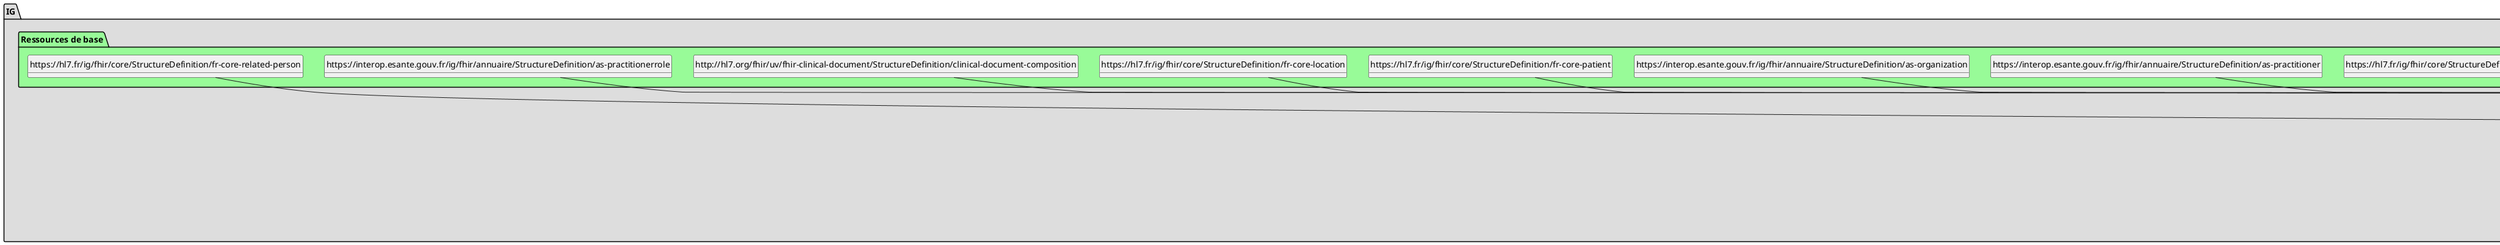 @startuml
set namespaceSeparator ?
hide circle
hide class fields

package IG #DDDDDD{

     package Profiles #DDDDDD{

        class Auteur{

             Auteur => [1..None]
             Auteur.roleFonctionnel => [0..1]
             Auteur.horodatageParticipation => [1..1]
             Auteur.auteur[x] => [1..1]
        } 

        class Consentement{

             Consentement => [None..None]
             Consentement.identifiantConsentement => [0..*]
             Consentement.typeConsentement => [1..1]
             Consentement.statutConsentement => [1..1]
        } 

        class DestinatairePrevu{

             DestinatairePrevu => [None..None]
             DestinatairePrevu.destinataire => [0..*]
        } 

        class DocumentDeReference{

             DocumentDeReference => [None..1]
             DocumentDeReference.typeReference => [1..1]
             DocumentDeReference.identifiantUniqueDocument => [1..1]
        } 

        class EnteteDocument{

             EnteteDocument => [1..1]
             EnteteDocument.identifiantUniqueDocument => [1..1]
             EnteteDocument.modeleDocument => [1..1]
             EnteteDocument.typeDocument => [1..1]
             EnteteDocument.titreDocument => [1..1]
             EnteteDocument.dateDeCreationDocument => [1..1]
             EnteteDocument.niveauConfidentialiteDocument => [1..1]
             EnteteDocument.languePrincipaleDocument => [1..1]
             EnteteDocument.identifiantLotDeVersionsDocument => [1..1]
             EnteteDocument.versionDocument => [1..1]
             EnteteDocument.statutDocument => [1..1]
             EnteteDocument.patient => [1..1]
             EnteteDocument.auteur => [1..*]
             EnteteDocument.operateurSaisie => [0..1]
             EnteteDocument.informateur => [0..*]
             EnteteDocument.structureConservation => [1..1]
             EnteteDocument.destinataire => [0..*]
             EnteteDocument.responsable => [1..1]
             EnteteDocument.validateur => [0..*]
             EnteteDocument.participant => [0..*]
             EnteteDocument.prescription => [0..*]
             EnteteDocument.evenement => [1..*]
             EnteteDocument.documentDeReference => [0..1]
             EnteteDocument.consentementAssocie => [0..*]
             EnteteDocument.priseEncharge => [1..1]
        } 

        class Evenement{

             Evenement => [1..None]
             Evenement.identifiantEvenement => [0..*]
             Evenement.codeEvenement => [0..1]
             Evenement.codeEvenement.id => [None..0]
             Evenement.codeEvenement.extension => [None..0]
             Evenement.codeEvenement.translation => [0..*]
             Evenement.dateHeureEvenement => [0..1]
             Evenement.executantEvenement => [0..1]
             Evenement.executantEvenement.roleFonctionnel => [0..1]
             Evenement.executantEvenement.dateHeureParticipation => [0..1]
             Evenement.executantEvenement.executant => [1..1]
        } 

        class Informateur{

             Informateur => [None..None]
             Informateur.informateur => [1..1]
        } 

        class OperateurSaisie{

             OperateurSaisie => [None..1]
             OperateurSaisie.dateSaisie => [1..1]
             OperateurSaisie.operateurSaisie => [1..1]
        } 

        class Participant{

             Participant => [None..None]
             Participant.typeParticipation => [1..1]
             Participant.roleFonctionnel => [0..1]
             Participant.dateDebutEtOuFinParticipation => [1..1]
             Participant.participant => [1..1]
        } 

        class Patient{

             Patient => [1..1]
             Patient.identifiantPatient => [1..*]
             Patient.adresse => [0..*]
             Patient.coordonneesTelecom => [0..*]
             Patient.personnePhysique => [1..1]
             Patient.personnePhysique.nomsPrenomsPatient => [1..1]
             Patient.personnePhysique.nomsPrenomsPatient.nom => [1..*]
             Patient.personnePhysique.nomsPrenomsPatient.nom.nomNaissance => [0..1]
             Patient.personnePhysique.nomsPrenomsPatient.nom.nomUtilise => [0..1]
             Patient.personnePhysique.nomsPrenomsPatient.prenom => [1..*]
             Patient.personnePhysique.nomsPrenomsPatient.prenom.listePrenoms => [0..1]
             Patient.personnePhysique.nomsPrenomsPatient.prenom.premierPrenom => [0..1]
             Patient.personnePhysique.nomsPrenomsPatient.prenom.prenomUtilise => [0..1]
             Patient.personnePhysique.sexe => [1..1]
             Patient.personnePhysique.dateNaissance => [1..1]
             Patient.personnePhysique.indicateurDeces => [0..1]
             Patient.personnePhysique.dateDeces => [0..1]
             Patient.personnePhysique.grossesseMultiple => [0..1]
             Patient.personnePhysique.numeroOrdreNaissance => [0..1]
             Patient.personnePhysique.representantPatient => [0..*]
             Patient.personnePhysique.representantPatient.adresse => [0..*]
             Patient.personnePhysique.representantPatient.coordonneesTelecom => [0..*]
             Patient.personnePhysique.representantPatient.personneRepresentantPatient => [0..1]
             Patient.personnePhysique.representantPatient.personneRepresentantPatient.nomsPrenomsRepresentantPatient => [1..1]
             Patient.personnePhysique.representantPatient.personneRepresentantPatient.nomsPrenomsRepresentantPatient.nom => [1..3]
             Patient.personnePhysique.representantPatient.personneRepresentantPatient.nomsPrenomsRepresentantPatient.prenom => [0..*]
             Patient.personnePhysique.representantPatient.structureRepresentantPatient => [0..1]
             Patient.personnePhysique.representantPatient.structureRepresentantPatient.identifiant => [0..1]
             Patient.personnePhysique.representantPatient.structureRepresentantPatient.nom => [0..1]
             Patient.personnePhysique.lieuNaissance => [0..1]
             Patient.personnePhysique.lieuNaissance.nomLieuNaissance => [0..1]
             Patient.personnePhysique.lieuNaissance.adresseLieuNaissance => [0..1]
             Patient.personnePhysique.lieuNaissance.CodeOfficielGeographiqueLieuNaissance => [0..1]
        } 

        class PersonneStructure{

             PersonneStructure => [None..None]
             PersonneStructure.personne => [0..1]
             PersonneStructure.personne.identifiantPersonne => [0..1]
             PersonneStructure.personne.professionRole => [0..1]
             PersonneStructure.personne.lien => [0..1]
             PersonneStructure.personne.adresse => [0..*]
             PersonneStructure.personne.coordonneesTelecom => [0..*]
             PersonneStructure.personne.IdentitePersonne => [0..1]
             PersonneStructure.personne.IdentitePersonne.nomPersonne => [1..*]
             PersonneStructure.personne.IdentitePersonne.prenomPersonne => [0..*]
             PersonneStructure.personne.IdentitePersonne.civilite => [0..1]
             PersonneStructure.personne.IdentitePersonne.titre => [0..1]
             PersonneStructure.structure => [0..1]
             PersonneStructure.structure.identifiantStructure => [0..1]
             PersonneStructure.structure.nomStructure => [0..1]
             PersonneStructure.structure.adresse => [0..*]
             PersonneStructure.structure.coordonneesTelecom => [0..*]
             PersonneStructure.structure.cadreExercice => [0..1]
        } 

        class PersonneStructureAuteur{

             PersonneStructureAuteur => [None..None]
             PersonneStructureAuteur.personne => [0..1]
             PersonneStructureAuteur.personne.identifiantPersonne => [1..*]
             PersonneStructureAuteur.personne.professionRole => [0..1]
             PersonneStructureAuteur.personne.adresse => [0..*]
             PersonneStructureAuteur.personne.coordonneesTelecom => [0..*]
             PersonneStructureAuteur.personne.IdentitePersonne => [1..1]
             PersonneStructureAuteur.personne.IdentitePersonne.nomPersonne => [1..*]
             PersonneStructureAuteur.personne.IdentitePersonne.prenomPersonne => [0..*]
             PersonneStructureAuteur.personne.IdentitePersonne.civilite => [0..1]
             PersonneStructureAuteur.personne.IdentitePersonne.titre => [0..1]
             PersonneStructureAuteur.structure => [0..1]
             PersonneStructureAuteur.structure.identifiantStructure => [0..1]
             PersonneStructureAuteur.structure.nomStructure => [0..1]
             PersonneStructureAuteur.structure.adresse => [0..*]
             PersonneStructureAuteur.structure.coordonneesTelecom => [0..*]
             PersonneStructureAuteur.structure.secteurActivite => [0..1]
        } 

        class Prescription{

             Prescription => [None..None]
             Prescription.identifiantPrescription => [1..1]
             Prescription.accessionNumber => [0..1]
        } 

        class PriseEncharge{

             PriseEncharge => [1..1]
             PriseEncharge.identifiantPriseEnCharge => [0..*]
             PriseEncharge.typePriseEnCharge => [0..1]
             PriseEncharge.dateDebutFinPriseEnCharge => [1..1]
             PriseEncharge.typeSortie => [0..1]
             PriseEncharge.responsablePriseEnCharge => [0..1]
             PriseEncharge.personneImpliqueePriseEnCharge => [0..*]
             PriseEncharge.personneImpliqueePriseEnCharge.typeParticipation => [1..1]
             PriseEncharge.personneImpliqueePriseEnCharge.dateDebutFinParticipation => [0..1]
             PriseEncharge.personneImpliqueePriseEnCharge.professionnelImplique => [1..1]
             PriseEncharge.lieuPriseEnCharge => [1..1]
             PriseEncharge.lieuPriseEnCharge.structure => [0..1]
             PriseEncharge.lieuPriseEnCharge.structure.identifiantStructure => [0..1]
             PriseEncharge.lieuPriseEnCharge.structure.nomStructure => [0..1]
             PriseEncharge.lieuPriseEnCharge.structure.adresse => [0..1]
             PriseEncharge.lieuPriseEnCharge.structure.coordonneesTelecom => [0..*]
             PriseEncharge.lieuPriseEnCharge.structure.secteurActivite => [0..1]
             PriseEncharge.lieuPriseEnCharge.structure.typeStructure => [0..1]
        } 

        class Responsable{

             Responsable => [1..1]
             Responsable.dateHeurePriseResponsabilite => [1..1]
             Responsable.responsable => [1..1]
        } 

        class StructureConservation{

             StructureConservation => [1..1]
             StructureConservation.structure => [1..1]
             StructureConservation.structure.identifiantStructure => [1..1]
             StructureConservation.structure.nomStructure => [0..1]
             StructureConservation.structure.coordonneesTelecom => [0..1]
             StructureConservation.structure.adresse => [0..1]
        } 

        class SystemeStructureAuteur{

             SystemeStructureAuteur => [None..None]
             SystemeStructureAuteur.systeme => [1..1]
             SystemeStructureAuteur.systeme.identifiantSysteme => [1..*]
             SystemeStructureAuteur.systeme.typeSysteme => [1..1]
             SystemeStructureAuteur.systeme.nomModeleSysteme => [1..1]
             SystemeStructureAuteur.systeme.nomSysteme => [1..1]
             SystemeStructureAuteur.structure => [1..1]
             SystemeStructureAuteur.structure.identifiantStructure => [1..1]
             SystemeStructureAuteur.structure.nomStructure => [1..1]
             SystemeStructureAuteur.structure.adresse => [0..*]
             SystemeStructureAuteur.structure.coordonneesTelecom => [0..*]
             SystemeStructureAuteur.structure.secteurActivite => [0..1]
        } 

        class Validateur{

             Validateur => [None..None]
             Validateur.dateHeureAttestationValidite => [1..1]
             Validateur.validateur => [1..1]
        } 

        class FrBundleDocument{

             Bundle.identifier => [1..None]
             Bundle.type => [None..None]
             Bundle.timestamp => [1..None]
             Bundle.entry => [7..None]
             Bundle.entry.fullUrl => [1..None]
             Bundle.entry:composition => [1..1]
             Bundle.entry:composition.resource => [None..None]
             Bundle.entry:patient => [1..1]
             Bundle.entry:patient.resource => [None..None]
             Bundle.entry:practitionerRole => [1..*]
             Bundle.entry:practitionerRole.resource => [None..None]
             Bundle.entry:practitioner => [1..*]
             Bundle.entry:practitioner.resource => [None..None]
             Bundle.entry:organization => [1..*]
             Bundle.entry:organization.resource => [None..None]
             Bundle.entry:device => [0..1]
             Bundle.entry:device.resource => [None..None]
             Bundle.entry:encounter => [1..*]
             Bundle.entry:encounter.resource => [None..None]
             Bundle.entry:location => [1..*]
             Bundle.entry:location.resource => [None..None]
             Bundle.entry:relatedPerson => [0..*]
             Bundle.entry:relatedPerson.resource => [None..None]
        } 

        class FrCompositionDocument{

             Composition.meta.profile => [None..None]
             Composition.meta.profile:canonical => [0..1]
             Composition.language => [1..None]
             Composition.extension => [1..None]
             Composition.extension:R5-Composition-version => <&plus>[1..None]
             Composition.extension:data-enterer => <&plus>[None..None]
             Composition.extension:data-enterer.extension => <&plus>[3..None]
             Composition.extension:data-enterer.extension:type => <&plus>[None..1]
             Composition.extension:data-enterer.extension:time => <&plus>[1..None]
             Composition.extension:data-enterer.extension:party => <&plus>[None..None]
             Composition.extension:data-enterer.extension:party.value[x] => <&plus>[None..None]
             Composition.extension:informant => <&plus>[None..None]
             Composition.extension:informant.extension:type => <&plus>[None..1]
             Composition.extension:informant.extension:party => <&plus>[None..None]
             Composition.extension:informant.extension:party.value[x] => <&plus>[None..None]
             Composition.extension:information-recipient => <&plus>[None..None]
             Composition.extension:information-recipient.extension:type => <&plus>[None..1]
             Composition.extension:information-recipient.extension:type.value[x] => <&plus>[None..None]
             Composition.extension:information-recipient.extension:party => <&plus>[None..None]
             Composition.extension:information-recipient.extension:party.value[x] => <&plus>[None..None]
             Composition.extension:participant => <&plus>[None..None]
             Composition.extension:participant.extension => <&plus>[3..None]
             Composition.extension:participant.extension:type => <&plus>[None..1]
             Composition.extension:participant.extension:type.value[x] => <&plus>[None..None]
             Composition.extension:participant.extension:function => <&plus>[None..1]
             Composition.extension:participant.extension:function.value[x] => <&plus>[None..None]
             Composition.extension:participant.extension:time => <&plus>[1..None]
             Composition.extension:participant.extension:party => <&plus>[None..None]
             Composition.extension:participant.extension:party.value[x] => <&plus>[None..None]
             Composition.identifier => [1..None]
             Composition.status => [None..None]
             Composition.type => [None..None]
             Composition.subject => [None..None]
             Composition.subject.reference => [1..None]
             Composition.encounter => [1..None]
             Composition.date => [None..None]
             Composition.author => [None..None]
             Composition.author.extension => [1..None]
             Composition.author.extension:time => <&plus>[1..1]
             Composition.title => [None..None]
             Composition.confidentiality => [1..None]
             Composition.attester => [1..None]
             Composition.attester:legal_attester => [1..None]
             Composition.attester:legal_attester.time => [1..None]
             Composition.attester:legal_attester.party => [1..None]
             Composition.attester:professional_attester => [None..None]
             Composition.attester:professional_attester.time => [1..None]
             Composition.attester:professional_attester.party => [1..None]
             Composition.custodian => [None..None]
             Composition.relatesTo => [1..None]
             Composition.relatesTo.target[x] => [None..None]
             Composition.relatesTo.target[x]:targetIdentifier => [None..None]
             Composition.relatesTo.target[x]:targetIdentifier.type => [1..None]
             Composition.relatesTo:replaced_document => [None..1]
             Composition.relatesTo:transformed_document => [0..1]
             Composition.relatesTo:transformed_document.code => [None..None]
             Composition.event => [1..None]
             Composition.event.code => [None..None]
             Composition.event.code:codeEvenement => [0..1]
             Composition.event.code:translation => [0..*]
             Composition.event.period => [None..None]
             Composition.event.detail => [None..1]
             Composition.section => [None..None]
        } 

        class FrAssignedAuthor{

             AssignedAuthor => [None..None]
             AssignedAuthor.nullFlavor => [None..0]
             AssignedAuthor.typeId.nullFlavor => [None..0]
             AssignedAuthor.typeId.assigningAuthorityName => [None..0]
             AssignedAuthor.typeId.displayable => [None..0]
             AssignedAuthor.classCode => [None..0]
             AssignedAuthor.id => [None..None]
             AssignedAuthor.id.nullFlavor => [None..0]
             AssignedAuthor.id.assigningAuthorityName => [None..0]
             AssignedAuthor.id.displayable => [None..0]
             AssignedAuthor.id.root => [1..None]
             AssignedAuthor.id.extension => [1..None]
             AssignedAuthor.sdtcIdentifiedBy => [None..0]
             AssignedAuthor.code => [None..None]
             AssignedAuthor.addr => [None..None]
             AssignedAuthor.telecom => [None..None]
             AssignedAuthor.assignedPerson => [None..None]
             AssignedAuthor.assignedAuthoringDevice => [None..None]
             AssignedAuthor.representedOrganization => [None..None]
        } 

        class FrAssignedCustodian{

             AssignedCustodian => [None..None]
             AssignedCustodian.typeId.nullFlavor => [None..0]
             AssignedCustodian.typeId.assigningAuthorityName => [None..0]
             AssignedCustodian.typeId.displayable => [None..0]
             AssignedCustodian.classCode => [None..0]
             AssignedCustodian.representedCustodianOrganization => [None..None]
        } 

        class FrAssignedEntity{

             AssignedEntity => [None..None]
             AssignedEntity.nullFlavor => [None..0]
             AssignedEntity.typeId.nullFlavor => [None..0]
             AssignedEntity.typeId.assigningAuthorityName => [None..0]
             AssignedEntity.typeId.displayable => [None..0]
             AssignedEntity.classCode => [None..0]
             AssignedEntity.id => [None..1]
             AssignedEntity.id.nullFlavor => [None..0]
             AssignedEntity.id.assigningAuthorityName => [None..0]
             AssignedEntity.id.displayable => [None..0]
             AssignedEntity.id.root => [1..None]
             AssignedEntity.id.extension => [1..None]
             AssignedEntity.sdtcIdentifiedBy => [None..0]
             AssignedEntity.code => [None..None]
             AssignedEntity.code.nullFlavor => [None..0]
             AssignedEntity.code.codeSystemVersion => [None..0]
             AssignedEntity.code.sdtcValueSet => [None..0]
             AssignedEntity.code.sdtcValueSetVersion => [None..0]
             AssignedEntity.addr => [None..None]
             AssignedEntity.telecom => [None..None]
             AssignedEntity.assignedPerson => [None..None]
             AssignedEntity.representedOrganization => [None..None]
             AssignedEntity.sdtcPatient => [None..0]
        } 

        class FrAssociatedEntity{

             AssociatedEntity => [None..None]
             AssociatedEntity.nullFlavor => [None..0]
             AssociatedEntity.typeId.nullFlavor => [None..0]
             AssociatedEntity.typeId.assigningAuthorityName => [None..0]
             AssociatedEntity.typeId.displayable => [None..0]
             AssociatedEntity.classCode => [None..None]
             AssociatedEntity.id => [None..None]
             AssociatedEntity.id.root => [None..None]
             AssociatedEntity.id.extension => [None..None]
             AssociatedEntity.sdtcIdentifiedBy => [None..0]
             AssociatedEntity.code => [None..None]
             AssociatedEntity.addr => [None..None]
             AssociatedEntity.telecom => [None..None]
             AssociatedEntity.associatedPerson => [None..None]
             AssociatedEntity.scopingOrganization => [None..None]
        } 

        class FrAuthenticator{

             Authenticator => [None..None]
             Authenticator.nullFlavor => [None..0]
             Authenticator.typeId.nullFlavor => [None..0]
             Authenticator.typeId.assigningAuthorityName => [None..0]
             Authenticator.typeId.displayable => [None..0]
             Authenticator.typeCode => [None..0]
             Authenticator.time => [None..None]
             Authenticator.time.value => [None..None]
             Authenticator.signatureCode => [None..None]
             Authenticator.signatureCode.sdtcValueSet => [None..0]
             Authenticator.signatureCode.sdtcValueSetVersion => [None..0]
             Authenticator.sdtcSignatureText => [None..0]
             Authenticator.assignedEntity => [None..None]
        } 

        class FrAuthor{

             Author => [None..None]
             Author.nullFlavor => [None..0]
             Author.typeId.nullFlavor => [None..0]
             Author.typeId.assigningAuthorityName => [None..0]
             Author.typeId.displayable => [None..0]
             Author.typeCode => [None..0]
             Author.contextControlCode => [None..0]
             Author.functionCode => [None..None]
             Author.functionCode.nullFlavor => [None..0]
             Author.functionCode.code => [1..None]
             Author.functionCode.codeSystem => [1..None]
             Author.functionCode.codeSystemVersion => [None..0]
             Author.functionCode.sdtcValueSet => [None..0]
             Author.functionCode.sdtcValueSetVersion => [None..0]
             Author.functionCode.originalText => [None..None]
             Author.time => [None..None]
             Author.time.value => [1..None]
             Author.assignedAuthor => [None..None]
        } 

        class FrAuthoringDevice{

             AuthoringDevice.typeId.nullFlavor => [None..0]
             AuthoringDevice.typeId.assigningAuthorityName => [None..0]
             AuthoringDevice.typeId.displayable => [None..0]
             AuthoringDevice.classCode => [None..0]
             AuthoringDevice.determinerCode => [None..0]
             AuthoringDevice.manufacturerModelName => [1..None]
             AuthoringDevice.softwareName => [1..None]
        } 

        class FrAuthorization{

             Authorization => [None..None]
             Authorization.typeId.nullFlavor => [None..0]
             Authorization.typeId.assigningAuthorityName => [None..0]
             Authorization.typeId.displayable => [None..0]
             Authorization.typeCode => [None..0]
             Authorization.consent => [None..None]
             Authorization.consent.id => [None..None]
             Authorization.consent.code => [1..None]
             Authorization.consent.statusCode.code => [None..None]
             Authorization.consent.statusCode.sdtcValueSet => [None..0]
             Authorization.consent.statusCode.sdtcValueSetVersion => [None..0]
        } 

        class FrClinicalDocument{

             ClinicalDocument => [None..None]
             ClinicalDocument.realmCode => [1..1]
             ClinicalDocument.typeId => [1..None]
             ClinicalDocument.templateId => [3..None]
             ClinicalDocument.id => [None..None]
             ClinicalDocument.code => [None..None]
             ClinicalDocument.title => [1..None]
             ClinicalDocument.effectiveTime => [None..None]
             ClinicalDocument.confidentialityCode => [None..None]
             ClinicalDocument.languageCode => [1..None]
             ClinicalDocument.setId => [1..None]
             ClinicalDocument.versionNumber => [1..None]
             ClinicalDocument.copyTime => [None..0]
             ClinicalDocument.recordTarget => [None..1]
             ClinicalDocument.author => [None..None]
             ClinicalDocument.dataEnterer => [None..None]
             ClinicalDocument.informant => [None..None]
             ClinicalDocument.custodian => [None..None]
             ClinicalDocument.informationRecipient => [None..None]
             ClinicalDocument.legalAuthenticator => [1..None]
             ClinicalDocument.authenticator => [None..None]
             ClinicalDocument.participant => [None..None]
             ClinicalDocument.inFulfillmentOf => [None..None]
             ClinicalDocument.documentationOf => [1..None]
             ClinicalDocument.relatedDocument => [None..1]
             ClinicalDocument.authorization => [None..None]
             ClinicalDocument.componentOf => [1..None]
        } 

        class FrComponentOf{

             ComponentOf => [None..None]
             ComponentOf.nullFlavor => [None..0]
             ComponentOf.typeId.nullFlavor => [None..0]
             ComponentOf.typeId.assigningAuthorityName => [None..0]
             ComponentOf.typeId.displayable => [None..0]
             ComponentOf.typeCode => [None..0]
             ComponentOf.encompassingEncounter => [None..None]
        } 

        class FrCustodian{

             Custodian.nullFlavor => [None..0]
             Custodian.typeId.nullFlavor => [None..0]
             Custodian.typeId.assigningAuthorityName => [None..0]
             Custodian.typeId.displayable => [None..0]
             Custodian.typeCode => [None..0]
             Custodian.assignedCustodian => [None..None]
        } 

        class FrDataEnterer{

             DataEnterer.nullFlavor => [None..0]
             DataEnterer.typeId.nullFlavor => [None..0]
             DataEnterer.typeId.assigningAuthorityName => [None..0]
             DataEnterer.typeId.displayable => [None..0]
             DataEnterer.typeCode => [None..0]
             DataEnterer.contextControlCode => [None..0]
             DataEnterer.time => [1..None]
             DataEnterer.time.value => [None..None]
             DataEnterer.assignedEntity => [None..None]
        } 

        class FrDocumentationOf{

             DocumentationOf.nullFlavor => [None..0]
             DocumentationOf.typeId.nullFlavor => [None..0]
             DocumentationOf.typeId.assigningAuthorityName => [None..0]
             DocumentationOf.typeId.displayable => [None..0]
             DocumentationOf.typeCode => [None..0]
             DocumentationOf.serviceEvent => [None..None]
        } 

        class FrEncompassingEncounter{

             EncompassingEncounter.typeId.nullFlavor => [None..0]
             EncompassingEncounter.typeId.assigningAuthorityName => [None..0]
             EncompassingEncounter.typeId.displayable => [None..0]
             EncompassingEncounter.classCode => [None..0]
             EncompassingEncounter.moodCode => [None..0]
             EncompassingEncounter.id => [None..None]
             EncompassingEncounter.code => [None..None]
             EncompassingEncounter.code.nullFlavor => [None..0]
             EncompassingEncounter.code.codeSystem => [1..None]
             EncompassingEncounter.code.codeSystemVersion => [None..0]
             EncompassingEncounter.code.displayName => [1..None]
             EncompassingEncounter.code.sdtcValueSet => [None..0]
             EncompassingEncounter.code.sdtcValueSetVersion => [None..0]
             EncompassingEncounter.effectiveTime => [None..None]
             EncompassingEncounter.sdtcAdmissionReferralSourceCode => [None..0]
             EncompassingEncounter.dischargeDispositionCode => [None..None]
             EncompassingEncounter.responsibleParty => [None..None]
             EncompassingEncounter.responsibleParty.nullFlavor => [None..0]
             EncompassingEncounter.responsibleParty.typeId.nullFlavor => [None..0]
             EncompassingEncounter.responsibleParty.typeId.assigningAuthorityName => [None..0]
             EncompassingEncounter.responsibleParty.typeId.displayable => [None..0]
             EncompassingEncounter.encounterParticipant => [None..None]
             EncompassingEncounter.location => [1..None]
             EncompassingEncounter.location.nullFlavor => [None..0]
             EncompassingEncounter.location.typeId.nullFlavor => [None..0]
             EncompassingEncounter.location.typeId.assigningAuthorityName => [None..0]
             EncompassingEncounter.location.typeId.displayable => [None..0]
             EncompassingEncounter.location.typeCode => [None..0]
             EncompassingEncounter.location.healthCareFacility => [None..None]
        } 

        class FrEncounterParticipant{

             EncounterParticipant.typeId.nullFlavor => [None..0]
             EncounterParticipant.typeId.assigningAuthorityName => [None..0]
             EncounterParticipant.typeId.displayable => [None..0]
             EncounterParticipant.typeCode => [None..None]
             EncounterParticipant.time => [None..None]
             EncounterParticipant.assignedEntity => [1..None]
        } 

        class FrHealthCareFacility{

             HealthCareFacility.nullFlavor => [None..0]
             HealthCareFacility.typeId.nullFlavor => [None..0]
             HealthCareFacility.typeId.assigningAuthorityName => [None..0]
             HealthCareFacility.typeId.displayable => [None..0]
             HealthCareFacility.classCode => [None..0]
             HealthCareFacility.id => [None..0]
             HealthCareFacility.sdtcIdentifiedBy => [None..0]
             HealthCareFacility.code => [1..None]
             HealthCareFacility.code.nullFlavor => [None..0]
             HealthCareFacility.code.code => [1..None]
             HealthCareFacility.code.codeSystem => [1..None]
             HealthCareFacility.code.codeSystemVersion => [None..0]
             HealthCareFacility.code.displayName => [1..None]
             HealthCareFacility.code.sdtcValueSet => [None..0]
             HealthCareFacility.code.sdtcValueSetVersion => [None..0]
             HealthCareFacility.code.translation => [None..1]
             HealthCareFacility.code.translation.nullFlavor => [None..0]
             HealthCareFacility.code.translation.code => [1..None]
             HealthCareFacility.code.translation.codeSystem => [1..None]
             HealthCareFacility.code.translation.codeSystemVersion => [None..0]
             HealthCareFacility.code.translation.displayName => [1..None]
             HealthCareFacility.code.translation.sdtcValueSet => [None..0]
             HealthCareFacility.code.translation.sdtcValueSetVersion => [None..0]
             HealthCareFacility.location => [None..None]
        } 

        class FrInFulfillmentOf{

             InFulfillmentOf.typeId.nullFlavor => [None..0]
             InFulfillmentOf.typeId.assigningAuthorityName => [None..0]
             InFulfillmentOf.typeId.displayable => [None..0]
             InFulfillmentOf.typeCode => [None..0]
             InFulfillmentOf.order => [None..None]
        } 

        class FrInformant{

             Informant.nullFlavor => [None..0]
             Informant.typeId.nullFlavor => [None..0]
             Informant.typeId.assigningAuthorityName => [None..0]
             Informant.typeId.displayable => [None..0]
             Informant.typeCode => [None..0]
             Informant.contextControlCode => [None..0]
             Informant.assignedEntity => [None..None]
             Informant.relatedEntity => [None..None]
        } 

        class FrInformationRecipient{

             InformationRecipient.nullFlavor => [None..0]
             InformationRecipient.typeId.nullFlavor => [None..0]
             InformationRecipient.typeId.assigningAuthorityName => [None..0]
             InformationRecipient.typeId.displayable => [None..0]
             InformationRecipient.typeCode => [None..0]
             InformationRecipient.intendedRecipient => [None..None]
        } 

        class FrIntendedRecipient{

             IntendedRecipient.typeId.nullFlavor => [None..0]
             IntendedRecipient.typeId.assigningAuthorityName => [None..0]
             IntendedRecipient.typeId.displayable => [None..0]
             IntendedRecipient.classCode => [None..0]
             IntendedRecipient.id => [None..None]
             IntendedRecipient.id.assigningAuthorityName => [None..0]
             IntendedRecipient.id.displayable => [None..0]
             IntendedRecipient.id.root => [1..None]
             IntendedRecipient.id.extension => [1..None]
             IntendedRecipient.addr => [None..None]
             IntendedRecipient.telecom => [None..None]
             IntendedRecipient.informationRecipient => [None..None]
             IntendedRecipient.receivedOrganization => [None..None]
             IntendedRecipient.receivedOrganization.id.assigningAuthorityName => [None..0]
             IntendedRecipient.receivedOrganization.id.displayable => [None..0]
             IntendedRecipient.receivedOrganization.id.root => [None..None]
        } 

        class FrLegalAuthenticator{

             LegalAuthenticator.nullFlavor => [None..0]
             LegalAuthenticator.typeId.nullFlavor => [None..0]
             LegalAuthenticator.typeId.assigningAuthorityName => [None..0]
             LegalAuthenticator.typeId.displayable => [None..0]
             LegalAuthenticator.typeCode => [None..0]
             LegalAuthenticator.contextControlCode => [None..0]
             LegalAuthenticator.time => [None..None]
             LegalAuthenticator.time.value => [None..None]
             LegalAuthenticator.signatureCode => [None..None]
             LegalAuthenticator.signatureCode.sdtcValueSet => [None..0]
             LegalAuthenticator.signatureCode.sdtcValueSetVersion => [None..0]
             LegalAuthenticator.sdtcSignatureText => [None..0]
             LegalAuthenticator.assignedEntity => [None..None]
             LegalAuthenticator.assignedEntity.code => [None..None]
        } 

        class FrName{

             fr-core-name => [None..None]
             fr-core-name.nullFlavor => [None..0]
             fr-core-name.use => [None..0]
             fr-core-name.item.delimiter => [None..0]
             fr-core-name.item.xmlText => [None..0]
             fr-core-name.validTime => [None..0]
        } 

        class FrOrder{

             Order.nullFlavor => [None..0]
             Order.typeId.nullFlavor => [None..0]
             Order.typeId.assigningAuthorityName => [None..0]
             Order.typeId.displayable => [None..0]
             Order.classCode => [None..0]
             Order.moodCode => [None..0]
             Order.id => [None..None]
             Order.id.nullFlavor => [None..0]
             Order.id.assigningAuthorityName => [None..0]
             Order.id.displayable => [None..0]
             Order.id.root => [1..None]
             Order.id.extension => [None..None]
             Order.code => [None..0]
             Order.priorityCode => [None..0]
        } 

        class FrParentDocument{

             ParentDocument.nullFlavor => [None..0]
             ParentDocument.id => [None..1]
             ParentDocument.id.nullFlavor => [None..0]
             ParentDocument.id.assigningAuthorityName => [None..0]
             ParentDocument.id.displayable => [None..0]
             ParentDocument.id.root => [1..None]
             ParentDocument.id.extension => [None..None]
        } 

        class FrParticipant{

             Participant1.typeId.nullFlavor => [None..0]
             Participant1.typeId.assigningAuthorityName => [None..0]
             Participant1.typeId.displayable => [None..0]
             Participant1.typeCode => [None..None]
             Participant1.contextControlCode => [None..0]
             Participant1.functionCode => [None..None]
             Participant1.functionCode.nullFlavor => [None..0]
             Participant1.functionCode.code => [1..None]
             Participant1.functionCode.codeSystem => [1..None]
             Participant1.functionCode.codeSystemVersion => [None..0]
             Participant1.functionCode.sdtcValueSet => [None..0]
             Participant1.functionCode.sdtcValueSetVersion => [None..0]
             Participant1.functionCode.originalText => [None..None]
             Participant1.time => [1..None]
             Participant1.time.operator => [None..0]
             Participant1.time.low => [None..None]
             Participant1.time.center => [None..0]
             Participant1.time.width => [None..0]
             Participant1.time.high => [None..None]
             Participant1.associatedEntity => [None..None]
        } 

        class FrPatientRole{

             PatientRole.nullFlavor => [None..0]
             PatientRole.realmCode => [None..0]
             PatientRole.typeId => [None..0]
             PatientRole.templateId => [None..0]
             PatientRole.classCode => [None..0]
             PatientRole.id => [None..None]
             PatientRole.id.nullFlavor => [None..0]
             PatientRole.id.assigningAuthorityName => [None..0]
             PatientRole.id.displayable => [None..0]
             PatientRole.id.root => [1..None]
             PatientRole.id.extension => [None..None]
             PatientRole.sdtcIdentifiedBy => [None..0]
             PatientRole.addr => [None..None]
             PatientRole.telecom => [None..None]
             PatientRole.patient => [1..None]
             PatientRole.providerOrganization => [None..0]
        } 

        class FrPatient{

             Patient.nullFlavor => [None..0]
             Patient.typeId.nullFlavor => [None..0]
             Patient.typeId.assigningAuthorityName => [None..0]
             Patient.typeId.displayable => [None..0]
             Patient.determinerCode => [None..0]
             Patient.name => [1..1]
             Patient.name.nullFlavor => [None..0]
             Patient.administrativeGenderCode => [1..None]
             Patient.birthTime => [1..None]
             Patient.sdtcDeceasedInd => [None..None]
             Patient.sdtcDeceasedTime => [None..None]
             Patient.sdtcMultipleBirthInd => [None..None]
             Patient.sdtcMultipleBirthOrderNumber => [None..None]
             Patient.maritalStatusCode => [None..0]
             Patient.religiousAffiliationCode => [None..0]
             Patient.raceCode => [None..0]
             Patient.sdtcRaceCode => [None..0]
             Patient.ethnicGroupCode => [None..0]
             Patient.sdtcEthnicGroupCode => [None..0]
             Patient.guardian => [None..None]
             Patient.birthplace => [None..None]
             Patient.languageCommunication => [None..0]
        } 

        class FrPerformer{

             Performer1.typeId.nullFlavor => [None..0]
             Performer1.typeId.assigningAuthorityName => [None..0]
             Performer1.typeId.displayable => [None..0]
             Performer1.typeCode => [None..None]
             Performer1.functionCode => [None..None]
             Performer1.time => [None..None]
             Performer1.assignedEntity => [None..None]
             Performer1.assignedEntity.code => [None..None]
        } 

        class FrAssignedPerson{

             Person.nullFlavor => [None..0]
             Person.typeId.nullFlavor => [None..0]
             Person.typeId.assigningAuthorityName => [None..0]
             Person.typeId.displayable => [None..0]
             Person.classCode => [None..0]
             Person.determinerCode => [None..0]
             Person.name => [1..1]
             Person.name.item.family => [1..1]
             Person.name.item.given => [None..1]
             Person.name.item.prefix => [None..1]
             Person.name.item.suffix => [None..1]
             Person.sdtcDesc => [None..0]
             Person.sdtcAsPatientRelationship => [None..0]
        } 

        class FrRecordTarget{

             RecordTarget.nullFlavor => [None..0]
             RecordTarget.typeId.nullFlavor => [None..0]
             RecordTarget.typeId.assigningAuthorityName => [None..0]
             RecordTarget.typeId.displayable => [None..0]
             RecordTarget.typeCode => [None..0]
             RecordTarget.contextControlCode => [None..0]
             RecordTarget.patientRole => [None..None]
        } 

        class FrRelatedDocument{

             RelatedDocument.typeId.nullFlavor => [None..0]
             RelatedDocument.typeId.assigningAuthorityName => [None..0]
             RelatedDocument.typeId.displayable => [None..0]
             RelatedDocument.typeCode => [None..None]
             RelatedDocument.parentDocument => [None..None]
        } 

        class FrRelatedEntity{

             RelatedEntity.nullFlavor => [None..0]
             RelatedEntity.typeId.nullFlavor => [None..0]
             RelatedEntity.typeId.assigningAuthorityName => [None..0]
             RelatedEntity.typeId.displayable => [None..0]
             RelatedEntity.classCode => [None..None]
             RelatedEntity.code => [None..None]
             RelatedEntity.code.nullFlavor => [None..0]
             RelatedEntity.code.code => [1..None]
             RelatedEntity.code.codeSystem => [1..None]
             RelatedEntity.code.codeSystemVersion => [None..0]
             RelatedEntity.code.displayName => [1..None]
             RelatedEntity.code.sdtcValueSet => [None..0]
             RelatedEntity.code.sdtcValueSetVersion => [None..0]
             RelatedEntity.addr => [None..None]
             RelatedEntity.telecom => [1..None]
             RelatedEntity.relatedPerson => [1..None]
        } 

        class FrRepresentedCustodianOrganization{

             CustodianOrganization.typeId.nullFlavor => [None..0]
             CustodianOrganization.typeId.assigningAuthorityName => [None..0]
             CustodianOrganization.typeId.displayable => [None..0]
             CustodianOrganization.classCode => [None..0]
             CustodianOrganization.determinerCode => [None..0]
             CustodianOrganization.id => [None..1]
             CustodianOrganization.id.root => [None..None]
             CustodianOrganization.id.extension => [None..None]
             CustodianOrganization.name => [None..None]
             CustodianOrganization.telecom => [None..None]
             CustodianOrganization.sdtcTelecom => [None..0]
             CustodianOrganization.addr => [None..None]
        } 

        class FrRepresentedOrganization{

             Organization.typeId.nullFlavor => [None..0]
             Organization.typeId.assigningAuthorityName => [None..0]
             Organization.typeId.displayable => [None..0]
             Organization.classCode => [None..0]
             Organization.determinerCode => [None..0]
             Organization.id => [None..None]
             Organization.name => [None..None]
             Organization.telecom => [None..None]
             Organization.addr => [None..None]
             Organization.standardIndustryClassCode => [None..None]
             Organization.standardIndustryClassCode.nullFlavor => [None..0]
             Organization.standardIndustryClassCode.code => [None..None]
        } 

        class FrServiceEvent{

             ServiceEvent => [None..None]
             ServiceEvent.nullFlavor => [None..0]
             ServiceEvent.typeId.nullFlavor => [None..0]
             ServiceEvent.typeId.assigningAuthorityName => [None..0]
             ServiceEvent.typeId.displayable => [None..0]
             ServiceEvent.classCode => [None..0]
             ServiceEvent.moodCode => [None..0]
             ServiceEvent.id => [None..None]
             ServiceEvent.code => [None..None]
             ServiceEvent.code.nullFlavor => [None..0]
             ServiceEvent.code.code => [1..None]
             ServiceEvent.code.codeSystem => [1..None]
             ServiceEvent.code.codeSystemVersion => [None..0]
             ServiceEvent.code.displayName => [1..None]
             ServiceEvent.code.sdtcValueSet => [None..0]
             ServiceEvent.code.sdtcValueSetVersion => [None..0]
             ServiceEvent.code.translation => [None..None]
             ServiceEvent.code.translation.nullFlavor => [None..0]
             ServiceEvent.code.translation.codeSystemVersion => [None..0]
             ServiceEvent.code.translation.sdtcValueSet => [None..0]
             ServiceEvent.code.translation.sdtcValueSetVersion => [None..0]
             ServiceEvent.code.translation.qualifier => [None..None]
             ServiceEvent.effectiveTime => [None..None]
             ServiceEvent.effectiveTime.nullFlavor => [None..0]
             ServiceEvent.effectiveTime.operator => [None..0]
             ServiceEvent.effectiveTime.low => [1..None]
             ServiceEvent.effectiveTime.center => [None..0]
             ServiceEvent.effectiveTime.width => [None..0]
             ServiceEvent.effectiveTime.high => [None..None]
             ServiceEvent.performer => [None..1]
             ServiceEvent.performer.nullFlavor => [None..0]
             ServiceEvent.performer.typeCode => [None..None]
        } 

        class FrDeviceDocument{

             Device.identifier => [1..None]
             Device.deviceName.name => [None..None]
             Device.deviceName.type => [None..None]
             Device.type => [None..None]
             Device.owner => [1..None]
        } 

        class FrEncounterDocument{

             Encounter.type => [None..None]
             Encounter.participant => [None..None]
             Encounter.participant:responsibleParty => [0..1]
             Encounter.participant:responsibleParty.type => [None..None]
             Encounter.participant:responsibleParty.type.coding.system => [None..None]
             Encounter.participant:responsibleParty.type.coding.code => [None..None]
             Encounter.participant:responsibleParty.individual => [1..None]
             Encounter.participant:encounterParticipant => [0..*]
             Encounter.participant:encounterParticipant.type => [None..None]
             Encounter.participant:encounterParticipant.individual => [1..None]
             Encounter.period => [None..None]
             Encounter.hospitalization.dischargeDisposition => [None..None]
             Encounter.hospitalization.dischargeDisposition.coding.system => [None..None]
             Encounter.location => [1..1]
             Encounter.location.location => [None..None]
        } 

        class HumanNameDocument{

             HumanName.family => [1..None]
             HumanName.given => [None..1]
             HumanName.prefix => [None..None]
             HumanName.suffix => [None..1]
        } 

        class FrLocationDocument{

             Location.type.coding => [1..None]
             Location.type.coding:code => [1..1]
             Location.type.coding:code.code => [None..None]
             Location.type.coding:translation => [0..1]
             Location.type.coding:translation.code => [None..None]
        } 

        class FrOrganizationDocument{

             Organization.identifier => [None..None]
             Organization.type:standardIndustryClassCode => [0..1]
        } 

        class FrPatientDocument{

             Patient => [None..None]
        } 

        class FrPatientINSDocument{

             Patient.name:usualName => [None..None]
             Patient.name:usualName.family => [None..None]
             Patient.name:usualName.given => [None..1]
             Patient.name:officialName => [None..None]
             Patient.name:officialName.extension:birth-list-given-name => <&plus>[None..None]
             Patient.name:officialName.family => [None..None]
             Patient.name:officialName.given => [None..None]
             Patient.contact.relationship:Role => [None..None]
             Patient.contact.relationship:RelationType => [None..None]
             Patient.contact.name => [1..None]
             Patient.generalPractitioner => [None..None]
        } 

        class FrPractitionerDocument{

             Practitioner.identifier => [1..None]
             Practitioner.name => [1..1]
             Practitioner.qualification:savoirFaire => [None..None]
             Practitioner.qualification:savoirFaire/professionMedecin => [0..1]
             Practitioner.qualification:savoirFaire/professionMedecin.code.coding => [None..None]
             Practitioner.qualification:savoirFaire/professionMedecin.code.coding:savoirFaire => [0..1]
             Practitioner.qualification:savoirFaire/professionMedecin.code.coding:typeSavoirFaire => [0..1]
             Practitioner.qualification:savoirFaire/professionPharmacien => [0..1]
             Practitioner.qualification:savoirFaire/professionPharmacien.code.coding => [None..None]
             Practitioner.qualification:savoirFaire/professionPharmacien.code.coding:savoirFaire => [0..1]
             Practitioner.qualification:savoirFaire/professionPharmacien.code.coding:typeSavoirFaire => [0..1]
             Practitioner.qualification:savoirFaire/professionChirurgienDentiste => [0..1]
             Practitioner.qualification:savoirFaire/professionChirurgienDentiste.code.coding => [None..None]
             Practitioner.qualification:savoirFaire/professionChirurgienDentiste.code.coding:savoirFaire => [0..1]
             Practitioner.qualification:savoirFaire/professionChirurgienDentiste.code.coding:typeSavoirFaire => [0..1]
             Practitioner.qualification:savoirFaire/professionInfirmier => [0..1]
             Practitioner.qualification:savoirFaire/professionInfirmier.code.coding => [None..None]
             Practitioner.qualification:savoirFaire/professionInfirmier.code.coding:savoirFaire => [0..1]
             Practitioner.qualification:savoirFaire/professionInfirmier.code.coding:typeSavoirFaire => [0..1]
             Practitioner.qualification:role => [0..1]
             Practitioner.qualification:role.code.coding => [None..None]
        } 

        class FrPractitionerRoleDocument{

             PractitionerRole.practitioner => [None..None]
             PractitionerRole.organization => [None..None]
             PractitionerRole.code:functionCode => [0..1]
             PractitionerRole.code:functionCode.coding => [None..None]
             PractitionerRole.code:classCode => [0..1]
             PractitionerRole.code:classCode.coding.code => [None..None]
             PractitionerRole.code:typeCode => [0..1]
             PractitionerRole.code:typeCode.coding => [None..None]
        } 

        class FrRelatedPersonDocument{

             RelatedPerson.relationship:Role => [None..None]
             RelatedPerson.relationship:Role.coding.code => [None..None]
             RelatedPerson.relationship:Role.coding.display => [None..None]
             RelatedPerson.relationship:RelationType => [None..1]
             RelatedPerson.name => [1..1]
         }

     }
     package extension #paleturquoise {

     FrCompositionDocument -[#black,dashed,thickness=2]-> FrAuthorTimeExtension

        class FrAuthorTimeExtension{

          Extension.extension => [None..0]
          Extension.url => [None..None]
          Extension.value[x] => [None..None]
         }
     }
     package valueset #PaleVioletRed{

        class FRValueSetParticipationType  

     FrCompositionDocument -[#black,dotted,thickness=2]-> FRValueSetParticipationType

        class FRValueSetCategorieEtablissement  

     FrLocationDocument -[#black,dotted,thickness=2]-> FRValueSetCategorieEtablissement

        class FRValueSetPatientContactRole  

     FrPatientINSDocument -[#black,dotted,thickness=2]-> FRValueSetPatientContactRole

        class FRValueSetSavoirFaireProfessionMedecin  

     FrPractitionerDocument -[#black,dotted,thickness=2]-> FRValueSetSavoirFaireProfessionMedecin

        class FRValueSetTypeSavoirFaireProfessionMedecin  

     FrPractitionerDocument -[#black,dotted,thickness=2]-> FRValueSetTypeSavoirFaireProfessionMedecin

        class FRValueSetSavoirFaireProfessionPharmacien  

     FrPractitionerDocument -[#black,dotted,thickness=2]-> FRValueSetSavoirFaireProfessionPharmacien

        class FRValueSetTypeSavoirFaireProfessionPharmacien  

     FrPractitionerDocument -[#black,dotted,thickness=2]-> FRValueSetTypeSavoirFaireProfessionPharmacien

        class FRValueSetSavoirFaireProfessionChirurgienDentiste  

     FrPractitionerDocument -[#black,dotted,thickness=2]-> FRValueSetSavoirFaireProfessionChirurgienDentiste

        class FRValueSetTypeSavoirFaireProfessionChirurgienDentiste  

     FrPractitionerDocument -[#black,dotted,thickness=2]-> FRValueSetTypeSavoirFaireProfessionChirurgienDentiste

        class FRValueSetSavoirFaireProfessionInfirmier  

     FrPractitionerDocument -[#black,dotted,thickness=2]-> FRValueSetSavoirFaireProfessionInfirmier

        class FRValueSetTypeSavoirFaireProfessionInfirmier  

     FrPractitionerDocument -[#black,dotted,thickness=2]-> FRValueSetTypeSavoirFaireProfessionInfirmier

        class FRValueSetRolePriseCharge  

     FrPractitionerDocument -[#black,dotted,thickness=2]-> FRValueSetRolePriseCharge
       }

package "Ressources de base" #palegreen {

 class "Base" as  class095a1b43effec73955e31e790438de49 

    class095a1b43effec73955e31e790438de49 --> Auteur

 class "Base" as  class095a1b43effec73955e31e790438de49 

    class095a1b43effec73955e31e790438de49 --> Consentement

 class "Base" as  class095a1b43effec73955e31e790438de49 

    class095a1b43effec73955e31e790438de49 --> DestinatairePrevu

 class "Base" as  class095a1b43effec73955e31e790438de49 

    class095a1b43effec73955e31e790438de49 --> DocumentDeReference

 class "Base" as  class095a1b43effec73955e31e790438de49 

    class095a1b43effec73955e31e790438de49 --> EnteteDocument

 class "Base" as  class095a1b43effec73955e31e790438de49 

    class095a1b43effec73955e31e790438de49 --> Evenement

 class "Base" as  class095a1b43effec73955e31e790438de49 

    class095a1b43effec73955e31e790438de49 --> Informateur

 class "Base" as  class095a1b43effec73955e31e790438de49 

    class095a1b43effec73955e31e790438de49 --> OperateurSaisie

 class "Base" as  class095a1b43effec73955e31e790438de49 

    class095a1b43effec73955e31e790438de49 --> Participant

 class "Base" as  class095a1b43effec73955e31e790438de49 

    class095a1b43effec73955e31e790438de49 --> Patient

 class "Base" as  class095a1b43effec73955e31e790438de49 

    class095a1b43effec73955e31e790438de49 --> PersonneStructure

 class "Base" as  class095a1b43effec73955e31e790438de49 

    class095a1b43effec73955e31e790438de49 --> PersonneStructureAuteur

 class "Base" as  class095a1b43effec73955e31e790438de49 

    class095a1b43effec73955e31e790438de49 --> Prescription

 class "Base" as  class095a1b43effec73955e31e790438de49 

    class095a1b43effec73955e31e790438de49 --> PriseEncharge

 class "Base" as  class095a1b43effec73955e31e790438de49 

    class095a1b43effec73955e31e790438de49 --> Responsable

 class "Base" as  class095a1b43effec73955e31e790438de49 

    class095a1b43effec73955e31e790438de49 --> StructureConservation

 class "Base" as  class095a1b43effec73955e31e790438de49 

    class095a1b43effec73955e31e790438de49 --> SystemeStructureAuteur

 class "Base" as  class095a1b43effec73955e31e790438de49 

    class095a1b43effec73955e31e790438de49 --> Validateur

 class "Bundle" as  class94c51f19c37f96ed231f5a0ae512b2a8 

    class94c51f19c37f96ed231f5a0ae512b2a8 --> FrBundleDocument

 class "http://hl7.org/fhir/uv/fhir-clinical-document/StructureDefinition/clinical-document-composition" as  classd9daa32262ad3cdcf2aad9f33da44536 

    classd9daa32262ad3cdcf2aad9f33da44536 --> FrCompositionDocument

 class "http://hl7.org/cda/stds/core/StructureDefinition/AssignedAuthor" as  class58510d48686a6398080b7be0a9488a07 

    class58510d48686a6398080b7be0a9488a07 --> FrAssignedAuthor

 class "http://hl7.org/cda/stds/core/StructureDefinition/AssignedCustodian" as  class9d6ae0bd4aff182e6679539d1b5e57dd 

    class9d6ae0bd4aff182e6679539d1b5e57dd --> FrAssignedCustodian

 class "http://hl7.org/cda/stds/core/StructureDefinition/AssignedEntity" as  classa57c2cf8eee922b736f24aae263fb85a 

    classa57c2cf8eee922b736f24aae263fb85a --> FrAssignedEntity

 class "http://hl7.org/cda/stds/core/StructureDefinition/AssociatedEntity" as  classf02f59ca36afce3537fd13cedd8610bc 

    classf02f59ca36afce3537fd13cedd8610bc --> FrAssociatedEntity

 class "http://hl7.org/cda/stds/core/StructureDefinition/Authenticator" as  class53108c7e3b2a59607cdb20ab0b268d03 

    class53108c7e3b2a59607cdb20ab0b268d03 --> FrAuthenticator

 class "http://hl7.org/cda/stds/core/StructureDefinition/Author" as  class937cfe84638a385773bc82a876cf4a8d 

    class937cfe84638a385773bc82a876cf4a8d --> FrAuthor

 class "http://hl7.org/cda/stds/core/StructureDefinition/AuthoringDevice" as  classf46502fb30744212b0c5841a6e4ea035 

    classf46502fb30744212b0c5841a6e4ea035 --> FrAuthoringDevice

 class "http://hl7.org/cda/stds/core/StructureDefinition/Authorization" as  class598114d4c6d4bf797def36d247d40839 

    class598114d4c6d4bf797def36d247d40839 --> FrAuthorization

 class "http://hl7.org/cda/stds/core/StructureDefinition/ClinicalDocument" as  class989be5c5fb811e081805dc5a32645079 

    class989be5c5fb811e081805dc5a32645079 --> FrClinicalDocument

 class "http://hl7.org/cda/stds/core/StructureDefinition/ComponentOf" as  class4277423a305ecb24dc9d37288c280772 

    class4277423a305ecb24dc9d37288c280772 --> FrComponentOf

 class "http://hl7.org/cda/stds/core/StructureDefinition/Custodian" as  classd84e4a39bf094111de7518d5a5411c66 

    classd84e4a39bf094111de7518d5a5411c66 --> FrCustodian

 class "http://hl7.org/cda/stds/core/StructureDefinition/DataEnterer" as  class637494ebd710a0dd928d3bba66f7c36c 

    class637494ebd710a0dd928d3bba66f7c36c --> FrDataEnterer

 class "http://hl7.org/cda/stds/core/StructureDefinition/DocumentationOf" as  class0977267ea48347e7fb26a0e81e862268 

    class0977267ea48347e7fb26a0e81e862268 --> FrDocumentationOf

 class "http://hl7.org/cda/stds/core/StructureDefinition/EncompassingEncounter" as  class71895803bd5b89edafce351523a041e6 

    class71895803bd5b89edafce351523a041e6 --> FrEncompassingEncounter

 class "http://hl7.org/cda/stds/core/StructureDefinition/EncounterParticipant" as  class10428a590ddf9ce27b1fe90b22a362bd 

    class10428a590ddf9ce27b1fe90b22a362bd --> FrEncounterParticipant

 class "http://hl7.org/cda/stds/core/StructureDefinition/HealthCareFacility" as  class02cc646ca5601d63f73402bfbbfdc6eb 

    class02cc646ca5601d63f73402bfbbfdc6eb --> FrHealthCareFacility

 class "http://hl7.org/cda/stds/core/StructureDefinition/InFulfillmentOf" as  classe90f25fe105c3c9c4c47c62629a3765d 

    classe90f25fe105c3c9c4c47c62629a3765d --> FrInFulfillmentOf

 class "http://hl7.org/cda/stds/core/StructureDefinition/Informant" as  class0bdf5ad046cc54eb3cb2ac8f5bc2f2c8 

    class0bdf5ad046cc54eb3cb2ac8f5bc2f2c8 --> FrInformant

 class "http://hl7.org/cda/stds/core/StructureDefinition/InformationRecipient" as  classb6fd1ae4a9b50563c83e48eaaf673af4 

    classb6fd1ae4a9b50563c83e48eaaf673af4 --> FrInformationRecipient

 class "http://hl7.org/cda/stds/core/StructureDefinition/IntendedRecipient" as  classb4c0abb01d11eefbc617aa004a0b6393 

    classb4c0abb01d11eefbc617aa004a0b6393 --> FrIntendedRecipient

 class "http://hl7.org/cda/stds/core/StructureDefinition/LegalAuthenticator" as  class57f35676579cccc1659c4601fa19b43b 

    class57f35676579cccc1659c4601fa19b43b --> FrLegalAuthenticator

 class "http://hl7.org/cda/stds/core/StructureDefinition/PN" as  class91b9b68696e7cdd4a91365aa0d0d170c 

    class91b9b68696e7cdd4a91365aa0d0d170c --> FrName

 class "http://hl7.org/cda/stds/core/StructureDefinition/Order" as  class358c910e07ad3f95a61b1dae6d4a35be 

    class358c910e07ad3f95a61b1dae6d4a35be --> FrOrder

 class "http://hl7.org/cda/stds/core/StructureDefinition/ParentDocument" as  class4313f3b50ac00c5473aecb642b99f6e4 

    class4313f3b50ac00c5473aecb642b99f6e4 --> FrParentDocument

 class "http://hl7.org/cda/stds/core/StructureDefinition/Participant1" as  class2fd9a3b182710aa68f9e615904fe1537 

    class2fd9a3b182710aa68f9e615904fe1537 --> FrParticipant

 class "http://hl7.org/cda/stds/core/StructureDefinition/PatientRole" as  class1e213e8519f12110736b032cda341174 

    class1e213e8519f12110736b032cda341174 --> FrPatientRole

 class "http://hl7.org/cda/stds/core/StructureDefinition/Patient" as  classa8889bb6f3999fb5243b3ed3b492e0c4 

    classa8889bb6f3999fb5243b3ed3b492e0c4 --> FrPatient

 class "http://hl7.org/cda/stds/core/StructureDefinition/Performer1" as  class2322ea8c73e0b95c4de59f56ee36a694 

    class2322ea8c73e0b95c4de59f56ee36a694 --> FrPerformer

 class "http://hl7.org/cda/stds/core/StructureDefinition/Person" as  classb14b9f756425869ebeb8ade0004931e1 

    classb14b9f756425869ebeb8ade0004931e1 --> FrAssignedPerson

 class "http://hl7.org/cda/stds/core/StructureDefinition/RecordTarget" as  class0baedfe5573df35f7a6ee5934c45b818 

    class0baedfe5573df35f7a6ee5934c45b818 --> FrRecordTarget

 class "http://hl7.org/cda/stds/core/StructureDefinition/RelatedDocument" as  classddc7c43262268f3e7ef73c1c5ad6b514 

    classddc7c43262268f3e7ef73c1c5ad6b514 --> FrRelatedDocument

 class "http://hl7.org/cda/stds/core/StructureDefinition/RelatedEntity" as  class0a3bfa693dae125e5c0a4e8cab321d9a 

    class0a3bfa693dae125e5c0a4e8cab321d9a --> FrRelatedEntity

 class "http://hl7.org/cda/stds/core/StructureDefinition/CustodianOrganization" as  class958e4615d47e79ed7eef2368401c733a 

    class958e4615d47e79ed7eef2368401c733a --> FrRepresentedCustodianOrganization

 class "http://hl7.org/cda/stds/core/StructureDefinition/Organization" as  class70defb4802516f8b110654a1e3649ed7 

    class70defb4802516f8b110654a1e3649ed7 --> FrRepresentedOrganization

 class "http://hl7.org/cda/stds/core/StructureDefinition/ServiceEvent" as  class21fc45b6eacaebf264ceab7c3130a980 

    class21fc45b6eacaebf264ceab7c3130a980 --> FrServiceEvent

 class "https://interop.esante.gouv.fr/ig/fhir/annuaire/StructureDefinition/as-device" as  class258a7cfbd366b829153b76133f2929f3 

    class258a7cfbd366b829153b76133f2929f3 --> FrDeviceDocument

 class "https://hl7.fr/ig/fhir/core/StructureDefinition/fr-core-encounter" as  class67c94c9a57029ce118810d8d7e718509 

    class67c94c9a57029ce118810d8d7e718509 --> FrEncounterDocument

 class "https://hl7.fr/ig/fhir/core/StructureDefinition/fr-core-human-name" as  classab70be087e84d984395444c4643fb763 

    classab70be087e84d984395444c4643fb763 --> HumanNameDocument

 class "https://hl7.fr/ig/fhir/core/StructureDefinition/fr-core-location" as  class505b865d93b3b02ed3aff95e782d498a 

    class505b865d93b3b02ed3aff95e782d498a --> FrLocationDocument

 class "https://interop.esante.gouv.fr/ig/fhir/annuaire/StructureDefinition/as-organization" as  class02104d9d29574b85b8bdd491de969f0d 

    class02104d9d29574b85b8bdd491de969f0d --> FrOrganizationDocument

 class "https://hl7.fr/ig/fhir/core/StructureDefinition/fr-core-patient" as  classcb72a5551de902d7716887df67489a97 

    classcb72a5551de902d7716887df67489a97 --> FrPatientDocument

 class "https://hl7.fr/ig/fhir/core/StructureDefinition/fr-core-patient-ins" as  class4183c8825d56dc7b36e75f7f711f8b6b 

    class4183c8825d56dc7b36e75f7f711f8b6b --> FrPatientINSDocument

 class "https://interop.esante.gouv.fr/ig/fhir/annuaire/StructureDefinition/as-practitioner" as  class8e95a74d3099b6c1bdd4ef690920bb75 

    class8e95a74d3099b6c1bdd4ef690920bb75 --> FrPractitionerDocument

 class "https://interop.esante.gouv.fr/ig/fhir/annuaire/StructureDefinition/as-practitionerrole" as  class409d7284b1fcd82a5ca90685afaba163 

    class409d7284b1fcd82a5ca90685afaba163 --> FrPractitionerRoleDocument

 class "https://hl7.fr/ig/fhir/core/StructureDefinition/fr-core-related-person" as  class73d64d75d9b8829a511eb36c46458829 

    class73d64d75d9b8829a511eb36c46458829 --> FrRelatedPersonDocument
}
@enduml